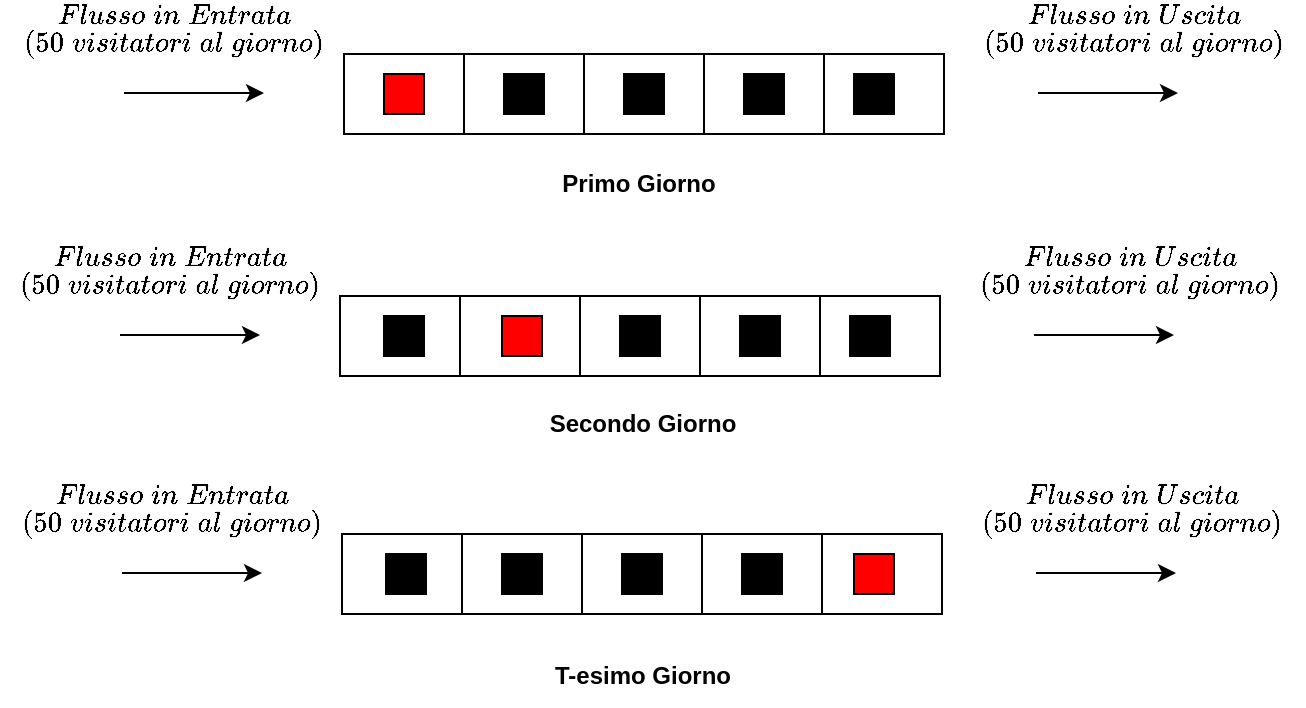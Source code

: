 <mxfile version="26.2.2" pages="2">
  <diagram name="Pagina-1" id="ex4eMW0WAjWZzt2U3o5F">
    <mxGraphModel dx="1044" dy="626" grid="1" gridSize="10" guides="1" tooltips="1" connect="1" arrows="1" fold="1" page="1" pageScale="1" pageWidth="1169" pageHeight="827" math="1" shadow="0">
      <root>
        <mxCell id="0" />
        <mxCell id="1" parent="0" />
        <mxCell id="GIOjSQlYpxtoVjBTe7bH-1" value="" style="shape=table;startSize=0;container=1;collapsible=0;childLayout=tableLayout;" vertex="1" parent="1">
          <mxGeometry x="320" y="80" width="300" height="40" as="geometry" />
        </mxCell>
        <mxCell id="GIOjSQlYpxtoVjBTe7bH-2" value="" style="shape=tableRow;horizontal=0;startSize=0;swimlaneHead=0;swimlaneBody=0;strokeColor=inherit;top=0;left=0;bottom=0;right=0;collapsible=0;dropTarget=0;fillColor=none;points=[[0,0.5],[1,0.5]];portConstraint=eastwest;" vertex="1" parent="GIOjSQlYpxtoVjBTe7bH-1">
          <mxGeometry width="300" height="40" as="geometry" />
        </mxCell>
        <mxCell id="GIOjSQlYpxtoVjBTe7bH-3" value="" style="shape=partialRectangle;html=1;whiteSpace=wrap;connectable=0;strokeColor=inherit;overflow=hidden;fillColor=none;top=0;left=0;bottom=0;right=0;pointerEvents=1;" vertex="1" parent="GIOjSQlYpxtoVjBTe7bH-2">
          <mxGeometry width="60" height="40" as="geometry">
            <mxRectangle width="60" height="40" as="alternateBounds" />
          </mxGeometry>
        </mxCell>
        <mxCell id="GIOjSQlYpxtoVjBTe7bH-4" value="" style="shape=partialRectangle;html=1;whiteSpace=wrap;connectable=0;strokeColor=inherit;overflow=hidden;fillColor=none;top=0;left=0;bottom=0;right=0;pointerEvents=1;" vertex="1" parent="GIOjSQlYpxtoVjBTe7bH-2">
          <mxGeometry x="60" width="60" height="40" as="geometry">
            <mxRectangle width="60" height="40" as="alternateBounds" />
          </mxGeometry>
        </mxCell>
        <mxCell id="GIOjSQlYpxtoVjBTe7bH-5" value="" style="shape=partialRectangle;html=1;whiteSpace=wrap;connectable=0;strokeColor=inherit;overflow=hidden;fillColor=none;top=0;left=0;bottom=0;right=0;pointerEvents=1;" vertex="1" parent="GIOjSQlYpxtoVjBTe7bH-2">
          <mxGeometry x="120" width="60" height="40" as="geometry">
            <mxRectangle width="60" height="40" as="alternateBounds" />
          </mxGeometry>
        </mxCell>
        <mxCell id="GIOjSQlYpxtoVjBTe7bH-6" value="" style="shape=partialRectangle;html=1;whiteSpace=wrap;connectable=0;strokeColor=inherit;overflow=hidden;fillColor=none;top=0;left=0;bottom=0;right=0;pointerEvents=1;" vertex="1" parent="GIOjSQlYpxtoVjBTe7bH-2">
          <mxGeometry x="180" width="60" height="40" as="geometry">
            <mxRectangle width="60" height="40" as="alternateBounds" />
          </mxGeometry>
        </mxCell>
        <mxCell id="GIOjSQlYpxtoVjBTe7bH-7" value="" style="shape=partialRectangle;html=1;whiteSpace=wrap;connectable=0;strokeColor=inherit;overflow=hidden;fillColor=none;top=0;left=0;bottom=0;right=0;pointerEvents=1;" vertex="1" parent="GIOjSQlYpxtoVjBTe7bH-2">
          <mxGeometry x="240" width="60" height="40" as="geometry">
            <mxRectangle width="60" height="40" as="alternateBounds" />
          </mxGeometry>
        </mxCell>
        <mxCell id="GIOjSQlYpxtoVjBTe7bH-8" value="" style="endArrow=classic;html=1;rounded=0;" edge="1" parent="1">
          <mxGeometry width="50" height="50" relative="1" as="geometry">
            <mxPoint x="210" y="99.5" as="sourcePoint" />
            <mxPoint x="280" y="99.5" as="targetPoint" />
          </mxGeometry>
        </mxCell>
        <mxCell id="GIOjSQlYpxtoVjBTe7bH-9" value="" style="endArrow=classic;html=1;rounded=0;" edge="1" parent="1">
          <mxGeometry width="50" height="50" relative="1" as="geometry">
            <mxPoint x="667" y="99.5" as="sourcePoint" />
            <mxPoint x="737" y="99.5" as="targetPoint" />
          </mxGeometry>
        </mxCell>
        <mxCell id="GIOjSQlYpxtoVjBTe7bH-10" value="\(Flusso \;in \; Entrata\)&lt;div&gt;\((50 \;visitatori \;al \; giorno)\)&lt;/div&gt;&lt;div&gt;&lt;br&gt;&lt;/div&gt;" style="text;html=1;align=center;verticalAlign=middle;whiteSpace=wrap;rounded=0;" vertex="1" parent="1">
          <mxGeometry x="150" y="60" width="170" height="30" as="geometry" />
        </mxCell>
        <mxCell id="GIOjSQlYpxtoVjBTe7bH-11" value="\(Flusso \;in \; Uscita\)&lt;div&gt;\((50 \;visitatori \;al \; giorno)\)&lt;/div&gt;&lt;div&gt;&lt;br&gt;&lt;/div&gt;" style="text;html=1;align=center;verticalAlign=middle;whiteSpace=wrap;rounded=0;" vertex="1" parent="1">
          <mxGeometry x="630" y="60" width="170" height="30" as="geometry" />
        </mxCell>
        <mxCell id="GIOjSQlYpxtoVjBTe7bH-12" value="" style="whiteSpace=wrap;html=1;aspect=fixed;fillColor=#FF0000;" vertex="1" parent="1">
          <mxGeometry x="340" y="90" width="20" height="20" as="geometry" />
        </mxCell>
        <mxCell id="GIOjSQlYpxtoVjBTe7bH-13" value="" style="whiteSpace=wrap;html=1;aspect=fixed;fillColor=#000000;" vertex="1" parent="1">
          <mxGeometry x="460" y="90" width="20" height="20" as="geometry" />
        </mxCell>
        <mxCell id="GIOjSQlYpxtoVjBTe7bH-14" value="" style="whiteSpace=wrap;html=1;aspect=fixed;fillColor=#000000;" vertex="1" parent="1">
          <mxGeometry x="575" y="90" width="20" height="20" as="geometry" />
        </mxCell>
        <mxCell id="GIOjSQlYpxtoVjBTe7bH-15" value="" style="whiteSpace=wrap;html=1;aspect=fixed;fillColor=#000000;" vertex="1" parent="1">
          <mxGeometry x="520" y="90" width="20" height="20" as="geometry" />
        </mxCell>
        <mxCell id="GIOjSQlYpxtoVjBTe7bH-16" value="" style="whiteSpace=wrap;html=1;aspect=fixed;fillColor=#000000;" vertex="1" parent="1">
          <mxGeometry x="400" y="90" width="20" height="20" as="geometry" />
        </mxCell>
        <mxCell id="GIOjSQlYpxtoVjBTe7bH-19" value="" style="shape=table;startSize=0;container=1;collapsible=0;childLayout=tableLayout;" vertex="1" parent="1">
          <mxGeometry x="318" y="201" width="300" height="40" as="geometry" />
        </mxCell>
        <mxCell id="GIOjSQlYpxtoVjBTe7bH-20" value="" style="shape=tableRow;horizontal=0;startSize=0;swimlaneHead=0;swimlaneBody=0;strokeColor=inherit;top=0;left=0;bottom=0;right=0;collapsible=0;dropTarget=0;fillColor=none;points=[[0,0.5],[1,0.5]];portConstraint=eastwest;" vertex="1" parent="GIOjSQlYpxtoVjBTe7bH-19">
          <mxGeometry width="300" height="40" as="geometry" />
        </mxCell>
        <mxCell id="GIOjSQlYpxtoVjBTe7bH-21" value="" style="shape=partialRectangle;html=1;whiteSpace=wrap;connectable=0;strokeColor=inherit;overflow=hidden;fillColor=none;top=0;left=0;bottom=0;right=0;pointerEvents=1;" vertex="1" parent="GIOjSQlYpxtoVjBTe7bH-20">
          <mxGeometry width="60" height="40" as="geometry">
            <mxRectangle width="60" height="40" as="alternateBounds" />
          </mxGeometry>
        </mxCell>
        <mxCell id="GIOjSQlYpxtoVjBTe7bH-22" value="" style="shape=partialRectangle;html=1;whiteSpace=wrap;connectable=0;strokeColor=inherit;overflow=hidden;fillColor=none;top=0;left=0;bottom=0;right=0;pointerEvents=1;" vertex="1" parent="GIOjSQlYpxtoVjBTe7bH-20">
          <mxGeometry x="60" width="60" height="40" as="geometry">
            <mxRectangle width="60" height="40" as="alternateBounds" />
          </mxGeometry>
        </mxCell>
        <mxCell id="GIOjSQlYpxtoVjBTe7bH-23" value="" style="shape=partialRectangle;html=1;whiteSpace=wrap;connectable=0;strokeColor=inherit;overflow=hidden;fillColor=none;top=0;left=0;bottom=0;right=0;pointerEvents=1;" vertex="1" parent="GIOjSQlYpxtoVjBTe7bH-20">
          <mxGeometry x="120" width="60" height="40" as="geometry">
            <mxRectangle width="60" height="40" as="alternateBounds" />
          </mxGeometry>
        </mxCell>
        <mxCell id="GIOjSQlYpxtoVjBTe7bH-24" value="" style="shape=partialRectangle;html=1;whiteSpace=wrap;connectable=0;strokeColor=inherit;overflow=hidden;fillColor=none;top=0;left=0;bottom=0;right=0;pointerEvents=1;" vertex="1" parent="GIOjSQlYpxtoVjBTe7bH-20">
          <mxGeometry x="180" width="60" height="40" as="geometry">
            <mxRectangle width="60" height="40" as="alternateBounds" />
          </mxGeometry>
        </mxCell>
        <mxCell id="GIOjSQlYpxtoVjBTe7bH-25" value="" style="shape=partialRectangle;html=1;whiteSpace=wrap;connectable=0;strokeColor=inherit;overflow=hidden;fillColor=none;top=0;left=0;bottom=0;right=0;pointerEvents=1;" vertex="1" parent="GIOjSQlYpxtoVjBTe7bH-20">
          <mxGeometry x="240" width="60" height="40" as="geometry">
            <mxRectangle width="60" height="40" as="alternateBounds" />
          </mxGeometry>
        </mxCell>
        <mxCell id="GIOjSQlYpxtoVjBTe7bH-26" value="" style="endArrow=classic;html=1;rounded=0;" edge="1" parent="1">
          <mxGeometry width="50" height="50" relative="1" as="geometry">
            <mxPoint x="208" y="220.5" as="sourcePoint" />
            <mxPoint x="278" y="220.5" as="targetPoint" />
          </mxGeometry>
        </mxCell>
        <mxCell id="GIOjSQlYpxtoVjBTe7bH-27" value="" style="endArrow=classic;html=1;rounded=0;" edge="1" parent="1">
          <mxGeometry width="50" height="50" relative="1" as="geometry">
            <mxPoint x="665" y="220.5" as="sourcePoint" />
            <mxPoint x="735" y="220.5" as="targetPoint" />
          </mxGeometry>
        </mxCell>
        <mxCell id="GIOjSQlYpxtoVjBTe7bH-28" value="\(Flusso \;in \; Entrata\)&lt;div&gt;\((50 \;visitatori \;al \; giorno)\)&lt;/div&gt;&lt;div&gt;&lt;br&gt;&lt;/div&gt;" style="text;html=1;align=center;verticalAlign=middle;whiteSpace=wrap;rounded=0;" vertex="1" parent="1">
          <mxGeometry x="148" y="181" width="170" height="30" as="geometry" />
        </mxCell>
        <mxCell id="GIOjSQlYpxtoVjBTe7bH-29" value="\(Flusso \;in \; Uscita\)&lt;div&gt;\((50 \;visitatori \;al \; giorno)\)&lt;/div&gt;&lt;div&gt;&lt;br&gt;&lt;/div&gt;" style="text;html=1;align=center;verticalAlign=middle;whiteSpace=wrap;rounded=0;" vertex="1" parent="1">
          <mxGeometry x="628" y="181" width="170" height="30" as="geometry" />
        </mxCell>
        <mxCell id="GIOjSQlYpxtoVjBTe7bH-30" value="" style="whiteSpace=wrap;html=1;aspect=fixed;fillColor=#FF0000;" vertex="1" parent="1">
          <mxGeometry x="399" y="211" width="20" height="20" as="geometry" />
        </mxCell>
        <mxCell id="GIOjSQlYpxtoVjBTe7bH-31" value="" style="whiteSpace=wrap;html=1;aspect=fixed;fillColor=#000000;" vertex="1" parent="1">
          <mxGeometry x="458" y="211" width="20" height="20" as="geometry" />
        </mxCell>
        <mxCell id="GIOjSQlYpxtoVjBTe7bH-32" value="" style="whiteSpace=wrap;html=1;aspect=fixed;fillColor=#000000;" vertex="1" parent="1">
          <mxGeometry x="573" y="211" width="20" height="20" as="geometry" />
        </mxCell>
        <mxCell id="GIOjSQlYpxtoVjBTe7bH-33" value="" style="whiteSpace=wrap;html=1;aspect=fixed;fillColor=#000000;" vertex="1" parent="1">
          <mxGeometry x="518" y="211" width="20" height="20" as="geometry" />
        </mxCell>
        <mxCell id="GIOjSQlYpxtoVjBTe7bH-34" value="" style="whiteSpace=wrap;html=1;aspect=fixed;fillColor=#000000;" vertex="1" parent="1">
          <mxGeometry x="340" y="211" width="20" height="20" as="geometry" />
        </mxCell>
        <mxCell id="GIOjSQlYpxtoVjBTe7bH-35" value="" style="shape=table;startSize=0;container=1;collapsible=0;childLayout=tableLayout;" vertex="1" parent="1">
          <mxGeometry x="319" y="320" width="300" height="40" as="geometry" />
        </mxCell>
        <mxCell id="GIOjSQlYpxtoVjBTe7bH-36" value="" style="shape=tableRow;horizontal=0;startSize=0;swimlaneHead=0;swimlaneBody=0;strokeColor=inherit;top=0;left=0;bottom=0;right=0;collapsible=0;dropTarget=0;fillColor=none;points=[[0,0.5],[1,0.5]];portConstraint=eastwest;" vertex="1" parent="GIOjSQlYpxtoVjBTe7bH-35">
          <mxGeometry width="300" height="40" as="geometry" />
        </mxCell>
        <mxCell id="GIOjSQlYpxtoVjBTe7bH-37" value="" style="shape=partialRectangle;html=1;whiteSpace=wrap;connectable=0;strokeColor=inherit;overflow=hidden;fillColor=none;top=0;left=0;bottom=0;right=0;pointerEvents=1;" vertex="1" parent="GIOjSQlYpxtoVjBTe7bH-36">
          <mxGeometry width="60" height="40" as="geometry">
            <mxRectangle width="60" height="40" as="alternateBounds" />
          </mxGeometry>
        </mxCell>
        <mxCell id="GIOjSQlYpxtoVjBTe7bH-38" value="" style="shape=partialRectangle;html=1;whiteSpace=wrap;connectable=0;strokeColor=inherit;overflow=hidden;fillColor=none;top=0;left=0;bottom=0;right=0;pointerEvents=1;" vertex="1" parent="GIOjSQlYpxtoVjBTe7bH-36">
          <mxGeometry x="60" width="60" height="40" as="geometry">
            <mxRectangle width="60" height="40" as="alternateBounds" />
          </mxGeometry>
        </mxCell>
        <mxCell id="GIOjSQlYpxtoVjBTe7bH-39" value="" style="shape=partialRectangle;html=1;whiteSpace=wrap;connectable=0;strokeColor=inherit;overflow=hidden;fillColor=none;top=0;left=0;bottom=0;right=0;pointerEvents=1;" vertex="1" parent="GIOjSQlYpxtoVjBTe7bH-36">
          <mxGeometry x="120" width="60" height="40" as="geometry">
            <mxRectangle width="60" height="40" as="alternateBounds" />
          </mxGeometry>
        </mxCell>
        <mxCell id="GIOjSQlYpxtoVjBTe7bH-40" value="" style="shape=partialRectangle;html=1;whiteSpace=wrap;connectable=0;strokeColor=inherit;overflow=hidden;fillColor=none;top=0;left=0;bottom=0;right=0;pointerEvents=1;" vertex="1" parent="GIOjSQlYpxtoVjBTe7bH-36">
          <mxGeometry x="180" width="60" height="40" as="geometry">
            <mxRectangle width="60" height="40" as="alternateBounds" />
          </mxGeometry>
        </mxCell>
        <mxCell id="GIOjSQlYpxtoVjBTe7bH-41" value="" style="shape=partialRectangle;html=1;whiteSpace=wrap;connectable=0;strokeColor=inherit;overflow=hidden;fillColor=none;top=0;left=0;bottom=0;right=0;pointerEvents=1;" vertex="1" parent="GIOjSQlYpxtoVjBTe7bH-36">
          <mxGeometry x="240" width="60" height="40" as="geometry">
            <mxRectangle width="60" height="40" as="alternateBounds" />
          </mxGeometry>
        </mxCell>
        <mxCell id="GIOjSQlYpxtoVjBTe7bH-42" value="" style="endArrow=classic;html=1;rounded=0;" edge="1" parent="1">
          <mxGeometry width="50" height="50" relative="1" as="geometry">
            <mxPoint x="209" y="339.5" as="sourcePoint" />
            <mxPoint x="279" y="339.5" as="targetPoint" />
          </mxGeometry>
        </mxCell>
        <mxCell id="GIOjSQlYpxtoVjBTe7bH-43" value="" style="endArrow=classic;html=1;rounded=0;" edge="1" parent="1">
          <mxGeometry width="50" height="50" relative="1" as="geometry">
            <mxPoint x="666" y="339.5" as="sourcePoint" />
            <mxPoint x="736" y="339.5" as="targetPoint" />
          </mxGeometry>
        </mxCell>
        <mxCell id="GIOjSQlYpxtoVjBTe7bH-44" value="\(Flusso \;in \; Entrata\)&lt;div&gt;\((50 \;visitatori \;al \; giorno)\)&lt;/div&gt;&lt;div&gt;&lt;br&gt;&lt;/div&gt;" style="text;html=1;align=center;verticalAlign=middle;whiteSpace=wrap;rounded=0;" vertex="1" parent="1">
          <mxGeometry x="149" y="300" width="170" height="30" as="geometry" />
        </mxCell>
        <mxCell id="GIOjSQlYpxtoVjBTe7bH-45" value="\(Flusso \;in \; Uscita\)&lt;div&gt;\((50 \;visitatori \;al \; giorno)\)&lt;/div&gt;&lt;div&gt;&lt;br&gt;&lt;/div&gt;" style="text;html=1;align=center;verticalAlign=middle;whiteSpace=wrap;rounded=0;" vertex="1" parent="1">
          <mxGeometry x="629" y="300" width="170" height="30" as="geometry" />
        </mxCell>
        <mxCell id="GIOjSQlYpxtoVjBTe7bH-46" value="" style="whiteSpace=wrap;html=1;aspect=fixed;fillColor=#FF0000;" vertex="1" parent="1">
          <mxGeometry x="575" y="330" width="20" height="20" as="geometry" />
        </mxCell>
        <mxCell id="GIOjSQlYpxtoVjBTe7bH-47" value="" style="whiteSpace=wrap;html=1;aspect=fixed;fillColor=#000000;" vertex="1" parent="1">
          <mxGeometry x="459" y="330" width="20" height="20" as="geometry" />
        </mxCell>
        <mxCell id="GIOjSQlYpxtoVjBTe7bH-48" value="" style="whiteSpace=wrap;html=1;aspect=fixed;fillColor=#000000;" vertex="1" parent="1">
          <mxGeometry x="399" y="330" width="20" height="20" as="geometry" />
        </mxCell>
        <mxCell id="GIOjSQlYpxtoVjBTe7bH-49" value="" style="whiteSpace=wrap;html=1;aspect=fixed;fillColor=#000000;" vertex="1" parent="1">
          <mxGeometry x="519" y="330" width="20" height="20" as="geometry" />
        </mxCell>
        <mxCell id="GIOjSQlYpxtoVjBTe7bH-50" value="" style="whiteSpace=wrap;html=1;aspect=fixed;fillColor=#000000;" vertex="1" parent="1">
          <mxGeometry x="341" y="330" width="20" height="20" as="geometry" />
        </mxCell>
        <mxCell id="GIOjSQlYpxtoVjBTe7bH-51" value="Primo Giorno" style="text;html=1;align=center;verticalAlign=middle;whiteSpace=wrap;rounded=0;fontStyle=1" vertex="1" parent="1">
          <mxGeometry x="420" y="130" width="95" height="30" as="geometry" />
        </mxCell>
        <mxCell id="GIOjSQlYpxtoVjBTe7bH-52" value="Secondo Giorno" style="text;html=1;align=center;verticalAlign=middle;whiteSpace=wrap;rounded=0;fontStyle=1" vertex="1" parent="1">
          <mxGeometry x="419" y="250" width="101" height="30" as="geometry" />
        </mxCell>
        <mxCell id="GIOjSQlYpxtoVjBTe7bH-53" value="T-esimo Giorno" style="text;html=1;align=center;verticalAlign=middle;whiteSpace=wrap;rounded=0;fontStyle=1" vertex="1" parent="1">
          <mxGeometry x="422" y="376" width="95" height="30" as="geometry" />
        </mxCell>
      </root>
    </mxGraphModel>
  </diagram>
  <diagram id="cHXbPRbCNdAGS_U4sRLQ" name="Pagina-2">
    <mxGraphModel dx="1044" dy="626" grid="1" gridSize="10" guides="1" tooltips="1" connect="1" arrows="1" fold="1" page="1" pageScale="1" pageWidth="1169" pageHeight="827" math="1" shadow="0">
      <root>
        <mxCell id="0" />
        <mxCell id="1" parent="0" />
        <mxCell id="8KZWQvBcEO91H1aWgStn-32" value="" style="shape=table;startSize=0;container=1;collapsible=0;childLayout=tableLayout;fontSize=19;fontFamily=Garamond;spacing=2;spacingTop=0;" vertex="1" parent="1">
          <mxGeometry x="370" y="100" width="396" height="320" as="geometry" />
        </mxCell>
        <mxCell id="8KZWQvBcEO91H1aWgStn-61" style="shape=tableRow;horizontal=0;startSize=0;swimlaneHead=0;swimlaneBody=0;strokeColor=inherit;top=0;left=0;bottom=0;right=0;collapsible=0;dropTarget=0;fillColor=none;points=[[0,0.5],[1,0.5]];portConstraint=eastwest;fontSize=19;fontFamily=Garamond;fontStyle=1;spacing=2;spacingTop=0;" vertex="1" parent="8KZWQvBcEO91H1aWgStn-32">
          <mxGeometry width="396" height="41" as="geometry" />
        </mxCell>
        <mxCell id="8KZWQvBcEO91H1aWgStn-62" style="shape=partialRectangle;html=1;whiteSpace=wrap;connectable=0;strokeColor=inherit;overflow=hidden;fillColor=none;top=0;left=0;bottom=0;right=0;pointerEvents=1;fontSize=19;fontFamily=Garamond;align=left;fontStyle=1;spacing=2;spacingTop=0;" vertex="1" parent="8KZWQvBcEO91H1aWgStn-61">
          <mxGeometry width="230" height="41" as="geometry">
            <mxRectangle width="230" height="41" as="alternateBounds" />
          </mxGeometry>
        </mxCell>
        <mxCell id="8KZWQvBcEO91H1aWgStn-63" value="Sesso" style="shape=partialRectangle;html=1;whiteSpace=wrap;connectable=0;strokeColor=inherit;overflow=hidden;fillColor=none;top=0;left=0;bottom=0;right=0;pointerEvents=1;rowspan=1;colspan=2;fontSize=19;fontFamily=Garamond;fontStyle=1;spacing=2;spacingTop=0;" vertex="1" parent="8KZWQvBcEO91H1aWgStn-61">
          <mxGeometry x="230" width="166" height="41" as="geometry">
            <mxRectangle width="80" height="41" as="alternateBounds" />
          </mxGeometry>
        </mxCell>
        <mxCell id="8KZWQvBcEO91H1aWgStn-64" style="shape=partialRectangle;html=1;whiteSpace=wrap;connectable=0;strokeColor=inherit;overflow=hidden;fillColor=none;top=0;left=0;bottom=0;right=0;pointerEvents=1;" vertex="1" visible="0" parent="8KZWQvBcEO91H1aWgStn-61">
          <mxGeometry x="310" width="86" height="41" as="geometry">
            <mxRectangle width="86" height="41" as="alternateBounds" />
          </mxGeometry>
        </mxCell>
        <mxCell id="8KZWQvBcEO91H1aWgStn-33" value="" style="shape=tableRow;horizontal=0;startSize=0;swimlaneHead=0;swimlaneBody=0;strokeColor=inherit;top=0;left=0;bottom=0;right=0;collapsible=0;dropTarget=0;fillColor=none;points=[[0,0.5],[1,0.5]];portConstraint=eastwest;fontSize=19;fontFamily=Garamond;fontStyle=1;spacing=2;spacingTop=0;" vertex="1" parent="8KZWQvBcEO91H1aWgStn-32">
          <mxGeometry y="41" width="396" height="40" as="geometry" />
        </mxCell>
        <mxCell id="8KZWQvBcEO91H1aWgStn-34" value="Condizione&amp;nbsp;&lt;span style=&quot;background-color: transparent; color: light-dark(rgb(0, 0, 0), rgb(255, 255, 255));&quot;&gt;Lavorativa&lt;/span&gt;" style="shape=partialRectangle;html=1;whiteSpace=wrap;connectable=0;strokeColor=inherit;overflow=hidden;fillColor=none;top=0;left=0;bottom=0;right=0;pointerEvents=1;fontSize=19;fontFamily=Garamond;align=left;fontStyle=1;spacing=2;spacingTop=0;" vertex="1" parent="8KZWQvBcEO91H1aWgStn-33">
          <mxGeometry width="230" height="40" as="geometry">
            <mxRectangle width="230" height="40" as="alternateBounds" />
          </mxGeometry>
        </mxCell>
        <mxCell id="8KZWQvBcEO91H1aWgStn-35" value="Maschi" style="shape=partialRectangle;html=1;whiteSpace=wrap;connectable=0;strokeColor=inherit;overflow=hidden;fillColor=none;top=0;left=0;bottom=0;right=0;pointerEvents=1;fontSize=19;fontFamily=Garamond;fontStyle=1;spacing=2;spacingTop=0;" vertex="1" parent="8KZWQvBcEO91H1aWgStn-33">
          <mxGeometry x="230" width="80" height="40" as="geometry">
            <mxRectangle width="80" height="40" as="alternateBounds" />
          </mxGeometry>
        </mxCell>
        <mxCell id="8KZWQvBcEO91H1aWgStn-36" value="Femmine" style="shape=partialRectangle;html=1;whiteSpace=wrap;connectable=0;strokeColor=inherit;overflow=hidden;fillColor=none;top=0;left=0;bottom=0;right=0;pointerEvents=1;fontSize=19;fontFamily=Garamond;fontStyle=1;spacing=2;spacingTop=0;" vertex="1" parent="8KZWQvBcEO91H1aWgStn-33">
          <mxGeometry x="310" width="86" height="40" as="geometry">
            <mxRectangle width="86" height="40" as="alternateBounds" />
          </mxGeometry>
        </mxCell>
        <mxCell id="8KZWQvBcEO91H1aWgStn-37" value="" style="shape=tableRow;horizontal=0;startSize=0;swimlaneHead=0;swimlaneBody=0;strokeColor=inherit;top=0;left=0;bottom=0;right=0;collapsible=0;dropTarget=0;fillColor=none;points=[[0,0.5],[1,0.5]];portConstraint=eastwest;fontSize=19;fontFamily=Garamond;spacing=2;spacingTop=0;" vertex="1" parent="8KZWQvBcEO91H1aWgStn-32">
          <mxGeometry y="81" width="396" height="41" as="geometry" />
        </mxCell>
        <mxCell id="8KZWQvBcEO91H1aWgStn-38" value="Occupati" style="shape=partialRectangle;html=1;whiteSpace=wrap;connectable=0;strokeColor=inherit;overflow=hidden;fillColor=none;top=0;left=0;bottom=0;right=0;pointerEvents=1;fontSize=19;fontFamily=Garamond;align=left;spacing=2;spacingTop=0;" vertex="1" parent="8KZWQvBcEO91H1aWgStn-37">
          <mxGeometry width="230" height="41" as="geometry">
            <mxRectangle width="230" height="41" as="alternateBounds" />
          </mxGeometry>
        </mxCell>
        <mxCell id="8KZWQvBcEO91H1aWgStn-39" value="&lt;span style=&quot;color: rgb(0, 0, 0); font-style: normal; font-variant-ligatures: normal; font-variant-caps: normal; font-weight: 400; letter-spacing: normal; orphans: 2; text-indent: 0px; text-transform: none; widows: 2; word-spacing: 0px; -webkit-text-stroke-width: 0px; white-space: normal; text-decoration-thickness: initial; text-decoration-style: initial; text-decoration-color: initial; float: none; display: inline !important;&quot;&gt;13.690&lt;/span&gt;" style="shape=partialRectangle;html=1;whiteSpace=wrap;connectable=0;strokeColor=inherit;overflow=hidden;fillColor=none;top=0;left=0;bottom=0;right=0;pointerEvents=1;fontSize=19;fontFamily=Garamond;align=right;spacing=2;spacingTop=0;" vertex="1" parent="8KZWQvBcEO91H1aWgStn-37">
          <mxGeometry x="230" width="80" height="41" as="geometry">
            <mxRectangle width="80" height="41" as="alternateBounds" />
          </mxGeometry>
        </mxCell>
        <mxCell id="8KZWQvBcEO91H1aWgStn-40" value="8.365" style="shape=partialRectangle;html=1;whiteSpace=wrap;connectable=0;strokeColor=inherit;overflow=hidden;fillColor=none;top=0;left=0;bottom=0;right=0;pointerEvents=1;fontSize=19;fontFamily=Garamond;align=right;spacing=2;spacingTop=0;" vertex="1" parent="8KZWQvBcEO91H1aWgStn-37">
          <mxGeometry x="310" width="86" height="41" as="geometry">
            <mxRectangle width="86" height="41" as="alternateBounds" />
          </mxGeometry>
        </mxCell>
        <mxCell id="8KZWQvBcEO91H1aWgStn-41" value="" style="shape=tableRow;horizontal=0;startSize=0;swimlaneHead=0;swimlaneBody=0;strokeColor=inherit;top=0;left=0;bottom=0;right=0;collapsible=0;dropTarget=0;fillColor=none;points=[[0,0.5],[1,0.5]];portConstraint=eastwest;fontSize=19;fontFamily=Garamond;spacing=2;spacingTop=0;" vertex="1" parent="8KZWQvBcEO91H1aWgStn-32">
          <mxGeometry y="122" width="396" height="39" as="geometry" />
        </mxCell>
        <mxCell id="8KZWQvBcEO91H1aWgStn-42" value="Disoccupati" style="shape=partialRectangle;html=1;whiteSpace=wrap;connectable=0;strokeColor=inherit;overflow=hidden;fillColor=none;top=0;left=0;bottom=0;right=0;pointerEvents=1;fontSize=19;fontFamily=Garamond;align=left;spacing=2;spacingTop=0;" vertex="1" parent="8KZWQvBcEO91H1aWgStn-41">
          <mxGeometry width="230" height="39" as="geometry">
            <mxRectangle width="230" height="39" as="alternateBounds" />
          </mxGeometry>
        </mxCell>
        <mxCell id="8KZWQvBcEO91H1aWgStn-43" value="450" style="shape=partialRectangle;html=1;whiteSpace=wrap;connectable=0;strokeColor=inherit;overflow=hidden;fillColor=none;top=0;left=0;bottom=0;right=0;pointerEvents=1;fontSize=19;fontFamily=Garamond;align=right;spacing=2;spacingTop=0;" vertex="1" parent="8KZWQvBcEO91H1aWgStn-41">
          <mxGeometry x="230" width="80" height="39" as="geometry">
            <mxRectangle width="80" height="39" as="alternateBounds" />
          </mxGeometry>
        </mxCell>
        <mxCell id="8KZWQvBcEO91H1aWgStn-44" value="332" style="shape=partialRectangle;html=1;whiteSpace=wrap;connectable=0;strokeColor=inherit;overflow=hidden;fillColor=none;top=0;left=0;bottom=0;right=0;pointerEvents=1;fontSize=19;fontFamily=Garamond;align=right;spacing=2;spacingTop=0;" vertex="1" parent="8KZWQvBcEO91H1aWgStn-41">
          <mxGeometry x="310" width="86" height="39" as="geometry">
            <mxRectangle width="86" height="39" as="alternateBounds" />
          </mxGeometry>
        </mxCell>
        <mxCell id="8KZWQvBcEO91H1aWgStn-45" value="" style="shape=tableRow;horizontal=0;startSize=0;swimlaneHead=0;swimlaneBody=0;strokeColor=inherit;top=0;left=0;bottom=0;right=0;collapsible=0;dropTarget=0;fillColor=none;points=[[0,0.5],[1,0.5]];portConstraint=eastwest;fontSize=19;fontFamily=Garamond;spacing=2;spacingTop=0;" vertex="1" parent="8KZWQvBcEO91H1aWgStn-32">
          <mxGeometry y="161" width="396" height="38" as="geometry" />
        </mxCell>
        <mxCell id="8KZWQvBcEO91H1aWgStn-46" value="In cerca di I occupaz." style="shape=partialRectangle;html=1;whiteSpace=wrap;connectable=0;strokeColor=inherit;overflow=hidden;fillColor=none;top=0;left=0;bottom=0;right=0;pointerEvents=1;fontSize=19;fontFamily=Garamond;align=left;spacing=2;spacingTop=0;" vertex="1" parent="8KZWQvBcEO91H1aWgStn-45">
          <mxGeometry width="230" height="38" as="geometry">
            <mxRectangle width="230" height="38" as="alternateBounds" />
          </mxGeometry>
        </mxCell>
        <mxCell id="8KZWQvBcEO91H1aWgStn-47" value="445" style="shape=partialRectangle;html=1;whiteSpace=wrap;connectable=0;strokeColor=inherit;overflow=hidden;fillColor=none;top=0;left=0;bottom=0;right=0;pointerEvents=1;fontSize=19;fontFamily=Garamond;align=right;spacing=2;spacingTop=0;" vertex="1" parent="8KZWQvBcEO91H1aWgStn-45">
          <mxGeometry x="230" width="80" height="38" as="geometry">
            <mxRectangle width="80" height="38" as="alternateBounds" />
          </mxGeometry>
        </mxCell>
        <mxCell id="8KZWQvBcEO91H1aWgStn-48" value="398" style="shape=partialRectangle;html=1;whiteSpace=wrap;connectable=0;strokeColor=inherit;overflow=hidden;fillColor=none;top=0;left=0;bottom=0;right=0;pointerEvents=1;fontSize=19;fontFamily=Garamond;align=right;spacing=2;spacingTop=0;" vertex="1" parent="8KZWQvBcEO91H1aWgStn-45">
          <mxGeometry x="310" width="86" height="38" as="geometry">
            <mxRectangle width="86" height="38" as="alternateBounds" />
          </mxGeometry>
        </mxCell>
        <mxCell id="8KZWQvBcEO91H1aWgStn-49" value="" style="shape=tableRow;horizontal=0;startSize=0;swimlaneHead=0;swimlaneBody=0;strokeColor=inherit;top=0;left=0;bottom=0;right=0;collapsible=0;dropTarget=0;fillColor=none;points=[[0,0.5],[1,0.5]];portConstraint=eastwest;fontSize=19;fontFamily=Garamond;spacing=2;spacingTop=0;" vertex="1" parent="8KZWQvBcEO91H1aWgStn-32">
          <mxGeometry y="199" width="396" height="40" as="geometry" />
        </mxCell>
        <mxCell id="8KZWQvBcEO91H1aWgStn-50" value="Altre persone in cerca" style="shape=partialRectangle;html=1;whiteSpace=wrap;connectable=0;strokeColor=inherit;overflow=hidden;fillColor=none;top=0;left=0;bottom=0;right=0;pointerEvents=1;fontSize=19;fontFamily=Garamond;align=left;spacing=2;spacingTop=0;" vertex="1" parent="8KZWQvBcEO91H1aWgStn-49">
          <mxGeometry width="230" height="40" as="geometry">
            <mxRectangle width="230" height="40" as="alternateBounds" />
          </mxGeometry>
        </mxCell>
        <mxCell id="8KZWQvBcEO91H1aWgStn-51" value="101" style="shape=partialRectangle;html=1;whiteSpace=wrap;connectable=0;strokeColor=inherit;overflow=hidden;fillColor=none;top=0;left=0;bottom=0;right=0;pointerEvents=1;fontSize=19;fontFamily=Garamond;align=right;spacing=2;spacingTop=0;" vertex="1" parent="8KZWQvBcEO91H1aWgStn-49">
          <mxGeometry x="230" width="80" height="40" as="geometry">
            <mxRectangle width="80" height="40" as="alternateBounds" />
          </mxGeometry>
        </mxCell>
        <mxCell id="8KZWQvBcEO91H1aWgStn-52" value="370" style="shape=partialRectangle;html=1;whiteSpace=wrap;connectable=0;strokeColor=inherit;overflow=hidden;fillColor=none;top=0;left=0;bottom=0;right=0;pointerEvents=1;fontSize=19;fontFamily=Garamond;align=right;spacing=2;spacingTop=0;" vertex="1" parent="8KZWQvBcEO91H1aWgStn-49">
          <mxGeometry x="310" width="86" height="40" as="geometry">
            <mxRectangle width="86" height="40" as="alternateBounds" />
          </mxGeometry>
        </mxCell>
        <mxCell id="8KZWQvBcEO91H1aWgStn-53" value="" style="shape=tableRow;horizontal=0;startSize=0;swimlaneHead=0;swimlaneBody=0;strokeColor=inherit;top=0;left=0;bottom=0;right=0;collapsible=0;dropTarget=0;fillColor=none;points=[[0,0.5],[1,0.5]];portConstraint=eastwest;fontSize=19;fontFamily=Garamond;spacing=2;spacingTop=0;" vertex="1" parent="8KZWQvBcEO91H1aWgStn-32">
          <mxGeometry y="239" width="396" height="41" as="geometry" />
        </mxCell>
        <mxCell id="8KZWQvBcEO91H1aWgStn-54" value="Non forze di lavoro" style="shape=partialRectangle;html=1;whiteSpace=wrap;connectable=0;strokeColor=inherit;overflow=hidden;fillColor=none;top=0;left=0;bottom=0;right=0;pointerEvents=1;fontSize=19;fontFamily=Garamond;align=left;spacing=2;spacingTop=0;" vertex="1" parent="8KZWQvBcEO91H1aWgStn-53">
          <mxGeometry width="230" height="41" as="geometry">
            <mxRectangle width="230" height="41" as="alternateBounds" />
          </mxGeometry>
        </mxCell>
        <mxCell id="8KZWQvBcEO91H1aWgStn-55" value="13.267" style="shape=partialRectangle;html=1;whiteSpace=wrap;connectable=0;strokeColor=inherit;overflow=hidden;fillColor=none;top=0;left=0;bottom=0;right=0;pointerEvents=1;fontSize=19;fontFamily=Garamond;align=right;spacing=2;spacingTop=0;" vertex="1" parent="8KZWQvBcEO91H1aWgStn-53">
          <mxGeometry x="230" width="80" height="41" as="geometry">
            <mxRectangle width="80" height="41" as="alternateBounds" />
          </mxGeometry>
        </mxCell>
        <mxCell id="8KZWQvBcEO91H1aWgStn-56" value="20.061" style="shape=partialRectangle;html=1;whiteSpace=wrap;connectable=0;strokeColor=inherit;overflow=hidden;fillColor=none;top=0;left=0;bottom=0;right=0;pointerEvents=1;fontSize=19;fontFamily=Garamond;align=right;spacing=2;spacingTop=0;" vertex="1" parent="8KZWQvBcEO91H1aWgStn-53">
          <mxGeometry x="310" width="86" height="41" as="geometry">
            <mxRectangle width="86" height="41" as="alternateBounds" />
          </mxGeometry>
        </mxCell>
        <mxCell id="8KZWQvBcEO91H1aWgStn-57" value="" style="shape=tableRow;horizontal=0;startSize=0;swimlaneHead=0;swimlaneBody=0;strokeColor=inherit;top=0;left=0;bottom=0;right=0;collapsible=0;dropTarget=0;fillColor=none;points=[[0,0.5],[1,0.5]];portConstraint=eastwest;fontSize=19;fontFamily=Garamond;fontStyle=1;spacing=2;spacingTop=0;" vertex="1" parent="8KZWQvBcEO91H1aWgStn-32">
          <mxGeometry y="280" width="396" height="40" as="geometry" />
        </mxCell>
        <mxCell id="8KZWQvBcEO91H1aWgStn-58" value="TOTALE" style="shape=partialRectangle;html=1;whiteSpace=wrap;connectable=0;strokeColor=inherit;overflow=hidden;fillColor=none;top=0;left=0;bottom=0;right=0;pointerEvents=1;fontSize=19;fontFamily=Garamond;align=left;fontStyle=1;spacing=2;spacingTop=0;" vertex="1" parent="8KZWQvBcEO91H1aWgStn-57">
          <mxGeometry width="230" height="40" as="geometry">
            <mxRectangle width="230" height="40" as="alternateBounds" />
          </mxGeometry>
        </mxCell>
        <mxCell id="8KZWQvBcEO91H1aWgStn-59" value="27.953" style="shape=partialRectangle;html=1;whiteSpace=wrap;connectable=0;strokeColor=inherit;overflow=hidden;fillColor=none;top=0;left=0;bottom=0;right=0;pointerEvents=1;fontSize=19;fontFamily=Garamond;align=right;fontStyle=1;spacing=2;spacingTop=0;" vertex="1" parent="8KZWQvBcEO91H1aWgStn-57">
          <mxGeometry x="230" width="80" height="40" as="geometry">
            <mxRectangle width="80" height="40" as="alternateBounds" />
          </mxGeometry>
        </mxCell>
        <mxCell id="8KZWQvBcEO91H1aWgStn-60" value="29.526" style="shape=partialRectangle;html=1;whiteSpace=wrap;connectable=0;strokeColor=inherit;overflow=hidden;fillColor=none;top=0;left=0;bottom=0;right=0;pointerEvents=1;fontSize=19;fontFamily=Garamond;align=right;fontStyle=1;spacing=2;spacingTop=0;" vertex="1" parent="8KZWQvBcEO91H1aWgStn-57">
          <mxGeometry x="310" width="86" height="40" as="geometry">
            <mxRectangle width="86" height="40" as="alternateBounds" />
          </mxGeometry>
        </mxCell>
        <mxCell id="8KZWQvBcEO91H1aWgStn-65" value="Numero di maschi e di femmine per condizione lavorativa, nell’anno 2003 della popolazione italiana (dati assoluti in migliaia)." style="text;html=1;align=center;verticalAlign=middle;whiteSpace=wrap;rounded=0;fontSize=17;fontStyle=0;fontFamily=Helvetica;" vertex="1" parent="1">
          <mxGeometry x="309" y="50" width="518" height="30" as="geometry" />
        </mxCell>
      </root>
    </mxGraphModel>
  </diagram>
</mxfile>

